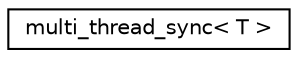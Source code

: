 digraph "Graphical Class Hierarchy"
{
  edge [fontname="Helvetica",fontsize="10",labelfontname="Helvetica",labelfontsize="10"];
  node [fontname="Helvetica",fontsize="10",shape=record];
  rankdir="LR";
  Node0 [label="multi_thread_sync\< T \>",height=0.2,width=0.4,color="black", fillcolor="white", style="filled",URL="$classmulti__thread__sync.html"];
}
